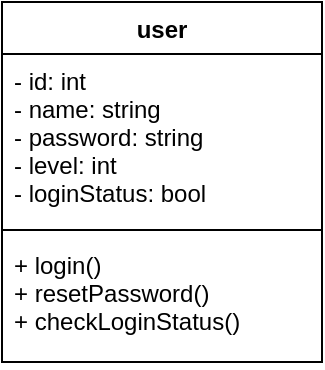 <mxfile version="12.9.9" type="device"><diagram name="Page-1" id="e7e014a7-5840-1c2e-5031-d8a46d1fe8dd"><mxGraphModel dx="1038" dy="575" grid="1" gridSize="10" guides="1" tooltips="1" connect="1" arrows="1" fold="1" page="1" pageScale="1" pageWidth="1169" pageHeight="826" background="#ffffff" math="0" shadow="0"><root><mxCell id="0"/><mxCell id="1" parent="0"/><mxCell id="wg-FVB6uMMK3Rjm2k5-b-1" value="user" style="swimlane;fontStyle=1;align=center;verticalAlign=top;childLayout=stackLayout;horizontal=1;startSize=26;horizontalStack=0;resizeParent=1;resizeParentMax=0;resizeLast=0;collapsible=1;marginBottom=0;" parent="1" vertex="1"><mxGeometry x="390" y="100" width="160" height="180" as="geometry"><mxRectangle x="390" y="100" width="60" height="26" as="alternateBounds"/></mxGeometry></mxCell><mxCell id="wg-FVB6uMMK3Rjm2k5-b-2" value="- id: int&#xA;- name: string&#xA;- password: string&#xA;- level: int&#xA;- loginStatus: bool&#xA;" style="text;strokeColor=none;fillColor=none;align=left;verticalAlign=top;spacingLeft=4;spacingRight=4;overflow=hidden;rotatable=0;points=[[0,0.5],[1,0.5]];portConstraint=eastwest;" parent="wg-FVB6uMMK3Rjm2k5-b-1" vertex="1"><mxGeometry y="26" width="160" height="84" as="geometry"/></mxCell><mxCell id="wg-FVB6uMMK3Rjm2k5-b-3" value="" style="line;strokeWidth=1;fillColor=none;align=left;verticalAlign=middle;spacingTop=-1;spacingLeft=3;spacingRight=3;rotatable=0;labelPosition=right;points=[];portConstraint=eastwest;" parent="wg-FVB6uMMK3Rjm2k5-b-1" vertex="1"><mxGeometry y="110" width="160" height="8" as="geometry"/></mxCell><mxCell id="wg-FVB6uMMK3Rjm2k5-b-4" value="+ login()&#xA;+ resetPassword()&#xA;+ checkLoginStatus()&#xA;" style="text;strokeColor=none;fillColor=none;align=left;verticalAlign=top;spacingLeft=4;spacingRight=4;overflow=hidden;rotatable=0;points=[[0,0.5],[1,0.5]];portConstraint=eastwest;" parent="wg-FVB6uMMK3Rjm2k5-b-1" vertex="1"><mxGeometry y="118" width="160" height="62" as="geometry"/></mxCell></root></mxGraphModel></diagram></mxfile>